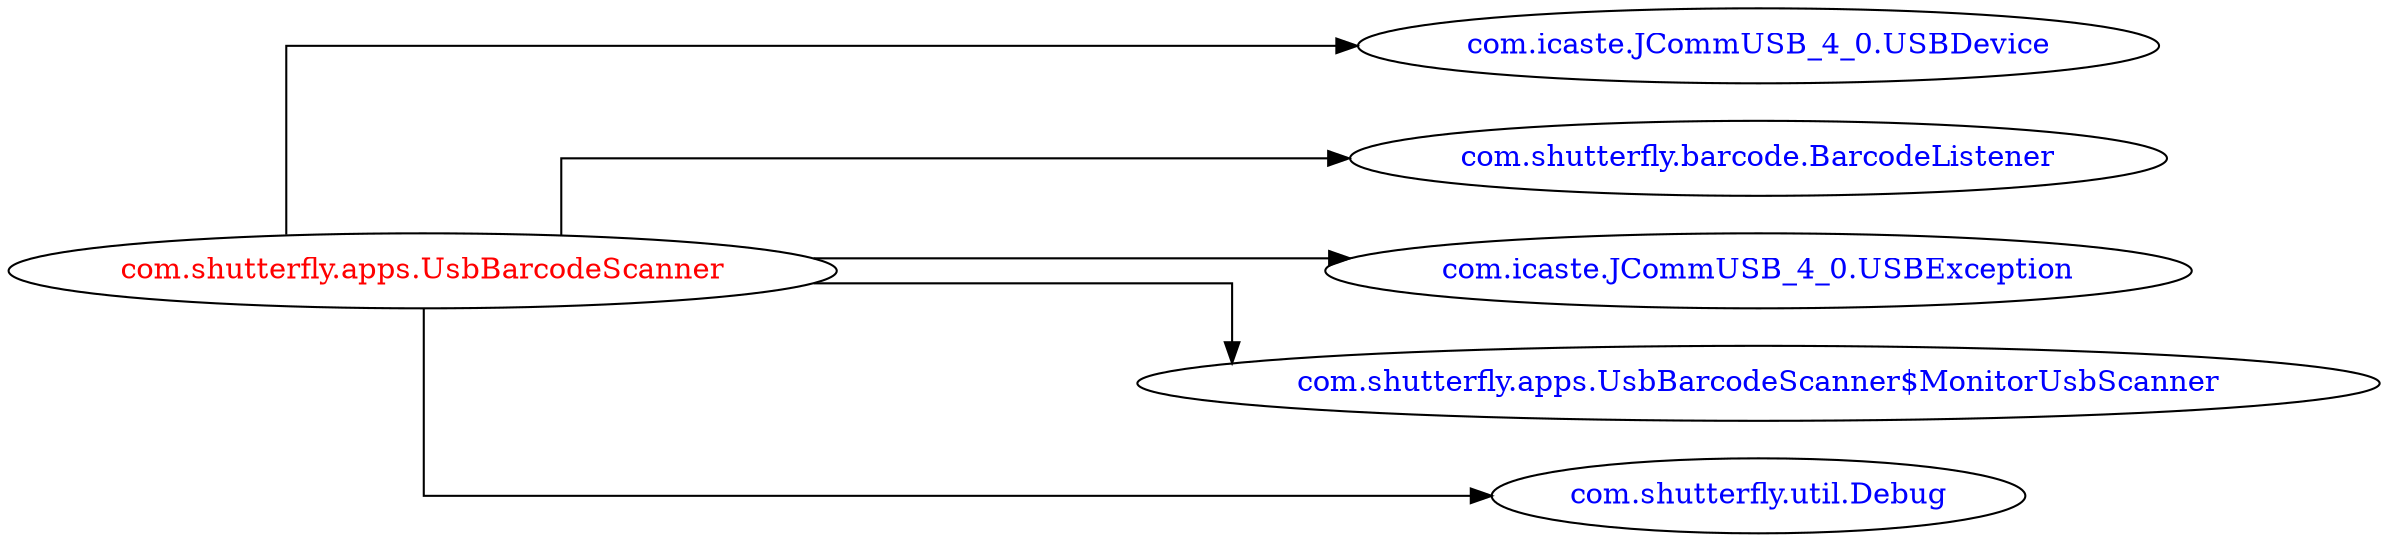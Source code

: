 digraph dependencyGraph {
 concentrate=true;
 ranksep="2.0";
 rankdir="LR"; 
 splines="ortho";
"com.shutterfly.apps.UsbBarcodeScanner" [fontcolor="red"];
"com.icaste.JCommUSB_4_0.USBDevice" [ fontcolor="blue" ];
"com.shutterfly.apps.UsbBarcodeScanner"->"com.icaste.JCommUSB_4_0.USBDevice";
"com.shutterfly.barcode.BarcodeListener" [ fontcolor="blue" ];
"com.shutterfly.apps.UsbBarcodeScanner"->"com.shutterfly.barcode.BarcodeListener";
"com.icaste.JCommUSB_4_0.USBException" [ fontcolor="blue" ];
"com.shutterfly.apps.UsbBarcodeScanner"->"com.icaste.JCommUSB_4_0.USBException";
"com.shutterfly.apps.UsbBarcodeScanner$MonitorUsbScanner" [ fontcolor="blue" ];
"com.shutterfly.apps.UsbBarcodeScanner"->"com.shutterfly.apps.UsbBarcodeScanner$MonitorUsbScanner";
"com.shutterfly.util.Debug" [ fontcolor="blue" ];
"com.shutterfly.apps.UsbBarcodeScanner"->"com.shutterfly.util.Debug";
}